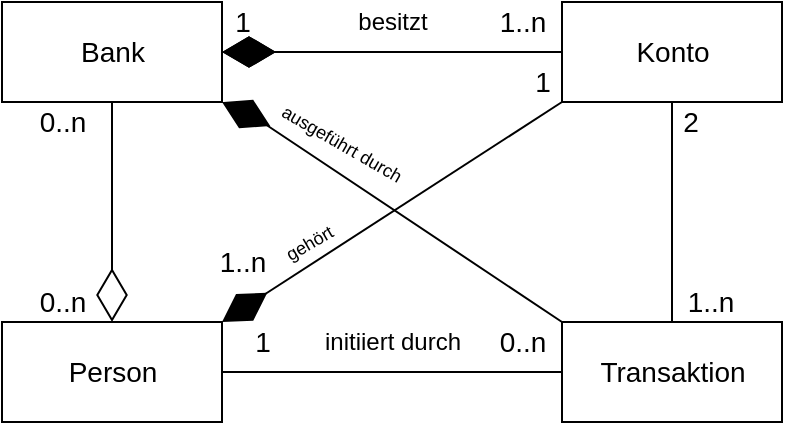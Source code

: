 <mxfile version="16.5.6" type="device"><diagram id="ZIUk5Tb3jbAPK5VnQhTB" name="Page-1"><mxGraphModel dx="1115" dy="910" grid="1" gridSize="10" guides="1" tooltips="1" connect="1" arrows="1" fold="1" page="1" pageScale="1" pageWidth="827" pageHeight="1169" math="0" shadow="0"><root><mxCell id="sfI4qPlneq0K4UoclfCm-0"/><mxCell id="sfI4qPlneq0K4UoclfCm-1" parent="sfI4qPlneq0K4UoclfCm-0"/><mxCell id="sfI4qPlneq0K4UoclfCm-2" value="Bank" style="html=1;fontSize=14;" parent="sfI4qPlneq0K4UoclfCm-1" vertex="1"><mxGeometry x="260" y="60" width="110" height="50" as="geometry"/></mxCell><mxCell id="sfI4qPlneq0K4UoclfCm-3" value="Konto" style="html=1;fontSize=14;" parent="sfI4qPlneq0K4UoclfCm-1" vertex="1"><mxGeometry x="540" y="60" width="110" height="50" as="geometry"/></mxCell><mxCell id="sfI4qPlneq0K4UoclfCm-4" value="Person" style="html=1;fontSize=14;" parent="sfI4qPlneq0K4UoclfCm-1" vertex="1"><mxGeometry x="260" y="220" width="110" height="50" as="geometry"/></mxCell><mxCell id="sfI4qPlneq0K4UoclfCm-5" value="Transaktion" style="html=1;fontSize=14;" parent="sfI4qPlneq0K4UoclfCm-1" vertex="1"><mxGeometry x="540" y="220" width="110" height="50" as="geometry"/></mxCell><mxCell id="sfI4qPlneq0K4UoclfCm-10" value="" style="endArrow=diamondThin;endFill=1;endSize=24;html=1;rounded=0;fontSize=14;entryX=1;entryY=0.5;entryDx=0;entryDy=0;exitX=0;exitY=0.5;exitDx=0;exitDy=0;" parent="sfI4qPlneq0K4UoclfCm-1" source="sfI4qPlneq0K4UoclfCm-3" target="sfI4qPlneq0K4UoclfCm-2" edge="1"><mxGeometry width="160" relative="1" as="geometry"><mxPoint x="320" y="330" as="sourcePoint"/><mxPoint x="480" y="330" as="targetPoint"/></mxGeometry></mxCell><mxCell id="sfI4qPlneq0K4UoclfCm-11" value="" style="endArrow=diamondThin;endFill=0;endSize=24;html=1;rounded=0;fontSize=14;entryX=0.5;entryY=0;entryDx=0;entryDy=0;exitX=0.5;exitY=1;exitDx=0;exitDy=0;" parent="sfI4qPlneq0K4UoclfCm-1" source="sfI4qPlneq0K4UoclfCm-2" target="sfI4qPlneq0K4UoclfCm-4" edge="1"><mxGeometry width="160" relative="1" as="geometry"><mxPoint x="320" y="360" as="sourcePoint"/><mxPoint x="480" y="360" as="targetPoint"/></mxGeometry></mxCell><mxCell id="sfI4qPlneq0K4UoclfCm-12" value="1" style="text;html=1;align=center;verticalAlign=middle;resizable=0;points=[];autosize=1;strokeColor=none;fillColor=none;fontSize=14;" parent="sfI4qPlneq0K4UoclfCm-1" vertex="1"><mxGeometry x="370" y="60" width="20" height="20" as="geometry"/></mxCell><mxCell id="sfI4qPlneq0K4UoclfCm-13" value="1..n" style="text;html=1;align=center;verticalAlign=middle;resizable=0;points=[];autosize=1;strokeColor=none;fillColor=none;fontSize=14;" parent="sfI4qPlneq0K4UoclfCm-1" vertex="1"><mxGeometry x="500" y="60" width="40" height="20" as="geometry"/></mxCell><mxCell id="sfI4qPlneq0K4UoclfCm-14" value="" style="endArrow=diamondThin;endFill=1;endSize=24;html=1;rounded=0;fontSize=14;entryX=1;entryY=0.5;entryDx=0;entryDy=0;exitX=0;exitY=0.5;exitDx=0;exitDy=0;" parent="sfI4qPlneq0K4UoclfCm-1" source="sfI4qPlneq0K4UoclfCm-3" target="sfI4qPlneq0K4UoclfCm-2" edge="1"><mxGeometry width="160" relative="1" as="geometry"><mxPoint x="440" y="85" as="sourcePoint"/><mxPoint x="370" y="85" as="targetPoint"/><Array as="points"><mxPoint x="400" y="85"/></Array></mxGeometry></mxCell><mxCell id="sfI4qPlneq0K4UoclfCm-17" value="" style="endArrow=diamondThin;endFill=1;endSize=24;html=1;rounded=0;fontSize=14;exitX=0;exitY=1;exitDx=0;exitDy=0;entryX=1;entryY=0;entryDx=0;entryDy=0;" parent="sfI4qPlneq0K4UoclfCm-1" source="sfI4qPlneq0K4UoclfCm-3" target="sfI4qPlneq0K4UoclfCm-4" edge="1"><mxGeometry width="160" relative="1" as="geometry"><mxPoint x="400" y="200" as="sourcePoint"/><mxPoint x="440" y="190" as="targetPoint"/><Array as="points"/></mxGeometry></mxCell><mxCell id="sfI4qPlneq0K4UoclfCm-19" value="1" style="edgeLabel;html=1;align=center;verticalAlign=middle;resizable=0;points=[];fontSize=14;" parent="sfI4qPlneq0K4UoclfCm-17" vertex="1" connectable="0"><mxGeometry x="0.436" relative="1" as="geometry"><mxPoint x="112" y="-89" as="offset"/></mxGeometry></mxCell><mxCell id="sfI4qPlneq0K4UoclfCm-20" value="1..n" style="text;html=1;align=center;verticalAlign=middle;resizable=0;points=[];autosize=1;strokeColor=none;fillColor=none;fontSize=14;" parent="sfI4qPlneq0K4UoclfCm-1" vertex="1"><mxGeometry x="360" y="180" width="40" height="20" as="geometry"/></mxCell><mxCell id="sfI4qPlneq0K4UoclfCm-21" value="1" style="text;html=1;align=center;verticalAlign=middle;resizable=0;points=[];autosize=1;strokeColor=none;fillColor=none;fontSize=14;" parent="sfI4qPlneq0K4UoclfCm-1" vertex="1"><mxGeometry x="380" y="220" width="20" height="20" as="geometry"/></mxCell><mxCell id="sfI4qPlneq0K4UoclfCm-22" value="0..n" style="text;html=1;align=center;verticalAlign=middle;resizable=0;points=[];autosize=1;strokeColor=none;fillColor=none;fontSize=14;" parent="sfI4qPlneq0K4UoclfCm-1" vertex="1"><mxGeometry x="500" y="220" width="40" height="20" as="geometry"/></mxCell><mxCell id="sfI4qPlneq0K4UoclfCm-23" value="2" style="text;html=1;align=center;verticalAlign=middle;resizable=0;points=[];autosize=1;strokeColor=none;fillColor=none;fontSize=14;" parent="sfI4qPlneq0K4UoclfCm-1" vertex="1"><mxGeometry x="594.41" y="110" width="20" height="20" as="geometry"/></mxCell><mxCell id="sfI4qPlneq0K4UoclfCm-24" value="1..n" style="text;html=1;align=center;verticalAlign=middle;resizable=0;points=[];autosize=1;strokeColor=none;fillColor=none;fontSize=14;" parent="sfI4qPlneq0K4UoclfCm-1" vertex="1"><mxGeometry x="594.41" y="200" width="40" height="20" as="geometry"/></mxCell><mxCell id="sfI4qPlneq0K4UoclfCm-25" value="0..n" style="text;html=1;align=center;verticalAlign=middle;resizable=0;points=[];autosize=1;strokeColor=none;fillColor=none;fontSize=14;" parent="sfI4qPlneq0K4UoclfCm-1" vertex="1"><mxGeometry x="270" y="200" width="40" height="20" as="geometry"/></mxCell><mxCell id="sfI4qPlneq0K4UoclfCm-26" value="0..n" style="text;html=1;align=center;verticalAlign=middle;resizable=0;points=[];autosize=1;strokeColor=none;fillColor=none;fontSize=14;" parent="sfI4qPlneq0K4UoclfCm-1" vertex="1"><mxGeometry x="270" y="110" width="40" height="20" as="geometry"/></mxCell><mxCell id="3wpsxgpQxtX4cuQQWezs-0" value="besitzt" style="text;html=1;align=center;verticalAlign=middle;resizable=0;points=[];autosize=1;strokeColor=none;fillColor=none;" vertex="1" parent="sfI4qPlneq0K4UoclfCm-1"><mxGeometry x="430" y="60" width="50" height="20" as="geometry"/></mxCell><mxCell id="3wpsxgpQxtX4cuQQWezs-1" value="" style="endArrow=none;html=1;rounded=0;exitX=0.5;exitY=0;exitDx=0;exitDy=0;entryX=0.5;entryY=1;entryDx=0;entryDy=0;" edge="1" parent="sfI4qPlneq0K4UoclfCm-1" source="sfI4qPlneq0K4UoclfCm-5" target="sfI4qPlneq0K4UoclfCm-3"><mxGeometry width="50" height="50" relative="1" as="geometry"><mxPoint x="584.41" y="190" as="sourcePoint"/><mxPoint x="634.41" y="140" as="targetPoint"/></mxGeometry></mxCell><mxCell id="3wpsxgpQxtX4cuQQWezs-2" value="initiiert durch" style="text;html=1;align=center;verticalAlign=middle;resizable=0;points=[];autosize=1;strokeColor=none;fillColor=none;" vertex="1" parent="sfI4qPlneq0K4UoclfCm-1"><mxGeometry x="415" y="220" width="80" height="20" as="geometry"/></mxCell><mxCell id="3wpsxgpQxtX4cuQQWezs-3" value="" style="endArrow=diamondThin;endFill=1;endSize=24;html=1;rounded=0;fontSize=14;entryX=1;entryY=0.5;entryDx=0;entryDy=0;exitX=0;exitY=0;exitDx=0;exitDy=0;" edge="1" parent="sfI4qPlneq0K4UoclfCm-1" source="sfI4qPlneq0K4UoclfCm-5"><mxGeometry width="160" relative="1" as="geometry"><mxPoint x="540" y="110" as="sourcePoint"/><mxPoint x="370" y="110" as="targetPoint"/><Array as="points"><mxPoint x="390" y="120"/></Array></mxGeometry></mxCell><mxCell id="3wpsxgpQxtX4cuQQWezs-4" value="&lt;font style=&quot;font-size: 9px&quot;&gt;ausgeführt durch&lt;/font&gt;" style="text;html=1;align=center;verticalAlign=middle;resizable=0;points=[];autosize=1;strokeColor=none;fillColor=none;rotation=30;" vertex="1" parent="sfI4qPlneq0K4UoclfCm-1"><mxGeometry x="390" y="120" width="80" height="20" as="geometry"/></mxCell><mxCell id="3wpsxgpQxtX4cuQQWezs-5" value="" style="endArrow=none;html=1;rounded=0;exitX=0;exitY=0.5;exitDx=0;exitDy=0;entryX=1;entryY=0.5;entryDx=0;entryDy=0;" edge="1" parent="sfI4qPlneq0K4UoclfCm-1" source="sfI4qPlneq0K4UoclfCm-5" target="sfI4qPlneq0K4UoclfCm-4"><mxGeometry width="50" height="50" relative="1" as="geometry"><mxPoint x="605" y="230" as="sourcePoint"/><mxPoint x="605" y="120" as="targetPoint"/></mxGeometry></mxCell><mxCell id="3wpsxgpQxtX4cuQQWezs-6" value="&lt;font style=&quot;font-size: 9px&quot;&gt;gehört&lt;/font&gt;" style="text;html=1;align=center;verticalAlign=middle;resizable=0;points=[];autosize=1;strokeColor=none;fillColor=none;rotation=-30;" vertex="1" parent="sfI4qPlneq0K4UoclfCm-1"><mxGeometry x="393" y="170" width="40" height="20" as="geometry"/></mxCell></root></mxGraphModel></diagram></mxfile>